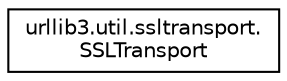 digraph "Graphical Class Hierarchy"
{
 // LATEX_PDF_SIZE
  edge [fontname="Helvetica",fontsize="10",labelfontname="Helvetica",labelfontsize="10"];
  node [fontname="Helvetica",fontsize="10",shape=record];
  rankdir="LR";
  Node0 [label="urllib3.util.ssltransport.\lSSLTransport",height=0.2,width=0.4,color="black", fillcolor="white", style="filled",URL="$classurllib3_1_1util_1_1ssltransport_1_1SSLTransport.html",tooltip=" "];
}
